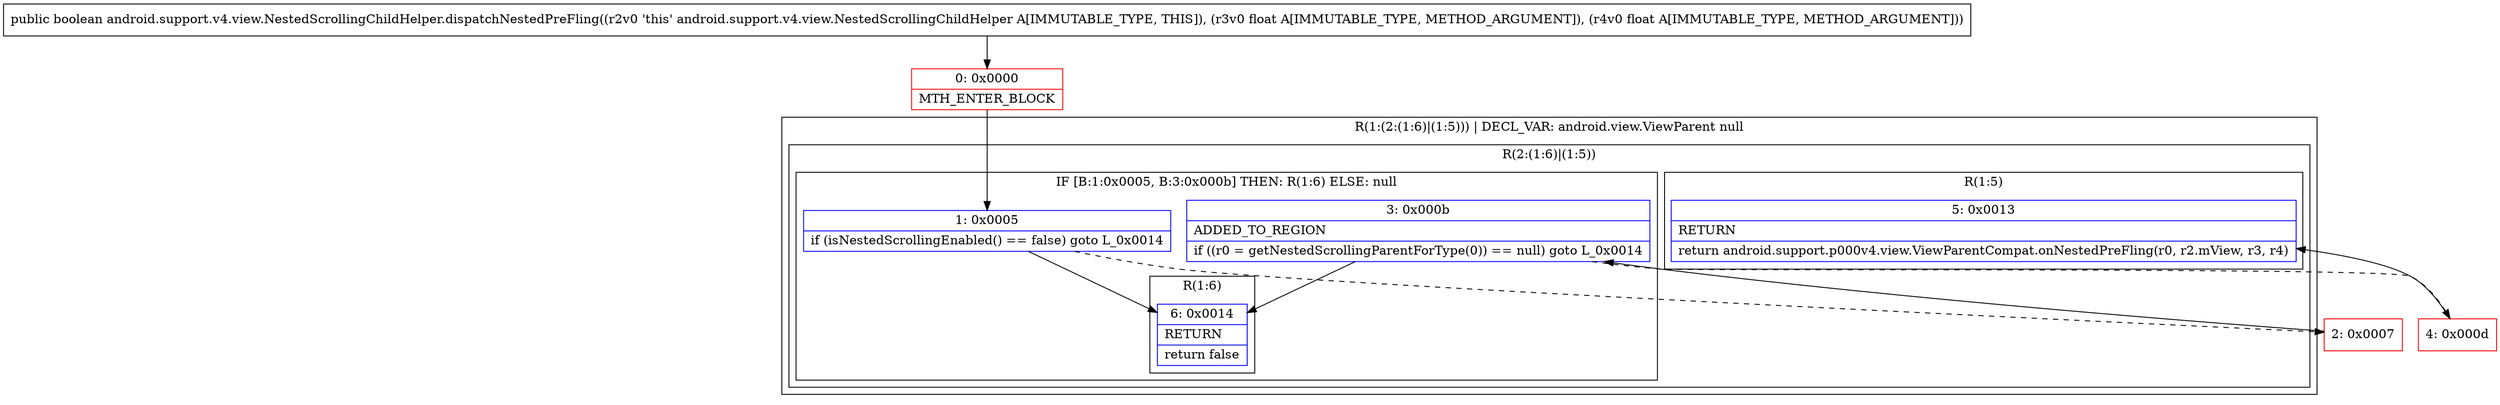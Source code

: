 digraph "CFG forandroid.support.v4.view.NestedScrollingChildHelper.dispatchNestedPreFling(FF)Z" {
subgraph cluster_Region_2008039083 {
label = "R(1:(2:(1:6)|(1:5))) | DECL_VAR: android.view.ViewParent null\l";
node [shape=record,color=blue];
subgraph cluster_Region_1164313782 {
label = "R(2:(1:6)|(1:5))";
node [shape=record,color=blue];
subgraph cluster_IfRegion_496556223 {
label = "IF [B:1:0x0005, B:3:0x000b] THEN: R(1:6) ELSE: null";
node [shape=record,color=blue];
Node_1 [shape=record,label="{1\:\ 0x0005|if (isNestedScrollingEnabled() == false) goto L_0x0014\l}"];
Node_3 [shape=record,label="{3\:\ 0x000b|ADDED_TO_REGION\l|if ((r0 = getNestedScrollingParentForType(0)) == null) goto L_0x0014\l}"];
subgraph cluster_Region_1939105129 {
label = "R(1:6)";
node [shape=record,color=blue];
Node_6 [shape=record,label="{6\:\ 0x0014|RETURN\l|return false\l}"];
}
}
subgraph cluster_Region_86460630 {
label = "R(1:5)";
node [shape=record,color=blue];
Node_5 [shape=record,label="{5\:\ 0x0013|RETURN\l|return android.support.p000v4.view.ViewParentCompat.onNestedPreFling(r0, r2.mView, r3, r4)\l}"];
}
}
}
Node_0 [shape=record,color=red,label="{0\:\ 0x0000|MTH_ENTER_BLOCK\l}"];
Node_2 [shape=record,color=red,label="{2\:\ 0x0007}"];
Node_4 [shape=record,color=red,label="{4\:\ 0x000d}"];
MethodNode[shape=record,label="{public boolean android.support.v4.view.NestedScrollingChildHelper.dispatchNestedPreFling((r2v0 'this' android.support.v4.view.NestedScrollingChildHelper A[IMMUTABLE_TYPE, THIS]), (r3v0 float A[IMMUTABLE_TYPE, METHOD_ARGUMENT]), (r4v0 float A[IMMUTABLE_TYPE, METHOD_ARGUMENT])) }"];
MethodNode -> Node_0;
Node_1 -> Node_2[style=dashed];
Node_1 -> Node_6;
Node_3 -> Node_4[style=dashed];
Node_3 -> Node_6;
Node_0 -> Node_1;
Node_2 -> Node_3;
Node_4 -> Node_5;
}

